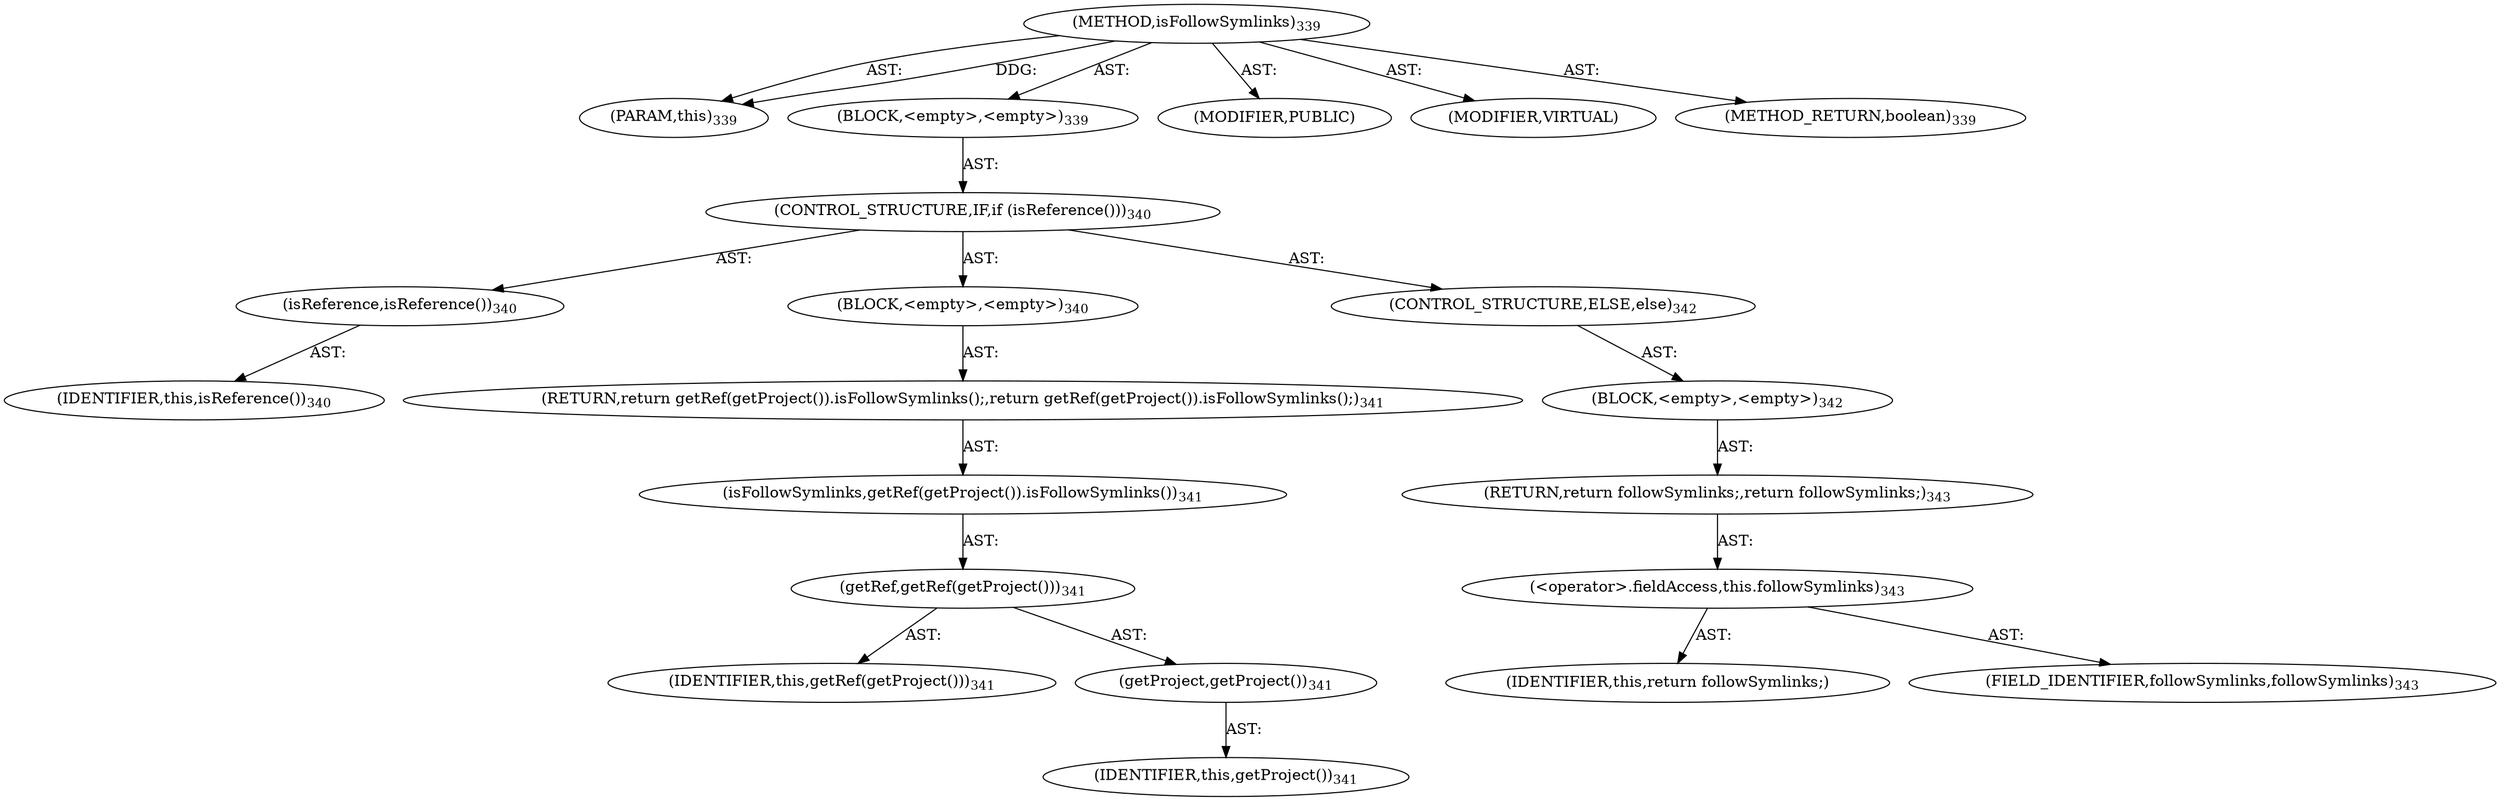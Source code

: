 digraph "isFollowSymlinks" {  
"111669149714" [label = <(METHOD,isFollowSymlinks)<SUB>339</SUB>> ]
"115964117008" [label = <(PARAM,this)<SUB>339</SUB>> ]
"25769803812" [label = <(BLOCK,&lt;empty&gt;,&lt;empty&gt;)<SUB>339</SUB>> ]
"47244640274" [label = <(CONTROL_STRUCTURE,IF,if (isReference()))<SUB>340</SUB>> ]
"30064771238" [label = <(isReference,isReference())<SUB>340</SUB>> ]
"68719476776" [label = <(IDENTIFIER,this,isReference())<SUB>340</SUB>> ]
"25769803813" [label = <(BLOCK,&lt;empty&gt;,&lt;empty&gt;)<SUB>340</SUB>> ]
"146028888071" [label = <(RETURN,return getRef(getProject()).isFollowSymlinks();,return getRef(getProject()).isFollowSymlinks();)<SUB>341</SUB>> ]
"30064771239" [label = <(isFollowSymlinks,getRef(getProject()).isFollowSymlinks())<SUB>341</SUB>> ]
"30064771240" [label = <(getRef,getRef(getProject()))<SUB>341</SUB>> ]
"68719476778" [label = <(IDENTIFIER,this,getRef(getProject()))<SUB>341</SUB>> ]
"30064771241" [label = <(getProject,getProject())<SUB>341</SUB>> ]
"68719476777" [label = <(IDENTIFIER,this,getProject())<SUB>341</SUB>> ]
"47244640275" [label = <(CONTROL_STRUCTURE,ELSE,else)<SUB>342</SUB>> ]
"25769803814" [label = <(BLOCK,&lt;empty&gt;,&lt;empty&gt;)<SUB>342</SUB>> ]
"146028888072" [label = <(RETURN,return followSymlinks;,return followSymlinks;)<SUB>343</SUB>> ]
"30064771242" [label = <(&lt;operator&gt;.fieldAccess,this.followSymlinks)<SUB>343</SUB>> ]
"68719476912" [label = <(IDENTIFIER,this,return followSymlinks;)> ]
"55834574898" [label = <(FIELD_IDENTIFIER,followSymlinks,followSymlinks)<SUB>343</SUB>> ]
"133143986219" [label = <(MODIFIER,PUBLIC)> ]
"133143986220" [label = <(MODIFIER,VIRTUAL)> ]
"128849018898" [label = <(METHOD_RETURN,boolean)<SUB>339</SUB>> ]
  "111669149714" -> "115964117008"  [ label = "AST: "] 
  "111669149714" -> "25769803812"  [ label = "AST: "] 
  "111669149714" -> "133143986219"  [ label = "AST: "] 
  "111669149714" -> "133143986220"  [ label = "AST: "] 
  "111669149714" -> "128849018898"  [ label = "AST: "] 
  "25769803812" -> "47244640274"  [ label = "AST: "] 
  "47244640274" -> "30064771238"  [ label = "AST: "] 
  "47244640274" -> "25769803813"  [ label = "AST: "] 
  "47244640274" -> "47244640275"  [ label = "AST: "] 
  "30064771238" -> "68719476776"  [ label = "AST: "] 
  "25769803813" -> "146028888071"  [ label = "AST: "] 
  "146028888071" -> "30064771239"  [ label = "AST: "] 
  "30064771239" -> "30064771240"  [ label = "AST: "] 
  "30064771240" -> "68719476778"  [ label = "AST: "] 
  "30064771240" -> "30064771241"  [ label = "AST: "] 
  "30064771241" -> "68719476777"  [ label = "AST: "] 
  "47244640275" -> "25769803814"  [ label = "AST: "] 
  "25769803814" -> "146028888072"  [ label = "AST: "] 
  "146028888072" -> "30064771242"  [ label = "AST: "] 
  "30064771242" -> "68719476912"  [ label = "AST: "] 
  "30064771242" -> "55834574898"  [ label = "AST: "] 
  "111669149714" -> "115964117008"  [ label = "DDG: "] 
}
